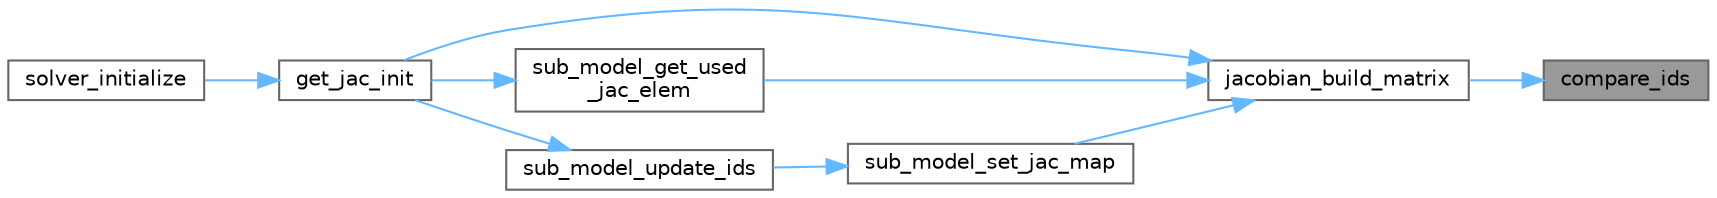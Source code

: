 digraph "compare_ids"
{
 // LATEX_PDF_SIZE
  bgcolor="transparent";
  edge [fontname=Helvetica,fontsize=10,labelfontname=Helvetica,labelfontsize=10];
  node [fontname=Helvetica,fontsize=10,shape=box,height=0.2,width=0.4];
  rankdir="RL";
  Node1 [label="compare_ids",height=0.2,width=0.4,color="gray40", fillcolor="grey60", style="filled", fontcolor="black",tooltip=" "];
  Node1 -> Node2 [dir="back",color="steelblue1",style="solid"];
  Node2 [label="jacobian_build_matrix",height=0.2,width=0.4,color="grey40", fillcolor="white", style="filled",URL="$_jacobian_8c.html#a2e954524b21f4e097996b2dc0d3cf999",tooltip="Builds the sparse matrix with the registered elements."];
  Node2 -> Node3 [dir="back",color="steelblue1",style="solid"];
  Node3 [label="get_jac_init",height=0.2,width=0.4,color="grey40", fillcolor="white", style="filled",URL="$camp__solver_8c.html#a5b485fa25356197023889f3795888e98",tooltip="Try to improve guesses of y sent to the linear solver."];
  Node3 -> Node4 [dir="back",color="steelblue1",style="solid"];
  Node4 [label="solver_initialize",height=0.2,width=0.4,color="grey40", fillcolor="white", style="filled",URL="$camp__solver_8c.html#a599ffdef916b139a1690bfd41aa386b6",tooltip="Solver initialization."];
  Node2 -> Node5 [dir="back",color="steelblue1",style="solid"];
  Node5 [label="sub_model_get_used\l_jac_elem",height=0.2,width=0.4,color="grey40", fillcolor="white", style="filled",URL="$sub__model__solver_8c.html#a4b1d9807c5fc6b0f2129eb420fa191ad",tooltip="Get the Jacobian elements used by a particular sub model."];
  Node5 -> Node3 [dir="back",color="steelblue1",style="solid"];
  Node2 -> Node6 [dir="back",color="steelblue1",style="solid"];
  Node6 [label="sub_model_set_jac_map",height=0.2,width=0.4,color="grey40", fillcolor="white", style="filled",URL="$sub__model__solver_8c.html#a61bf1cc1ad435b59182e1db138cc1b53",tooltip="Set the map for sub-model interdependence."];
  Node6 -> Node7 [dir="back",color="steelblue1",style="solid"];
  Node7 [label="sub_model_update_ids",height=0.2,width=0.4,color="grey40", fillcolor="white", style="filled",URL="$sub__model__solver_8c.html#a38ebe393b32d9f9ac185b12801c69e17",tooltip="Update the time derivative and Jacobian array ids."];
  Node7 -> Node3 [dir="back",color="steelblue1",style="solid"];
}
